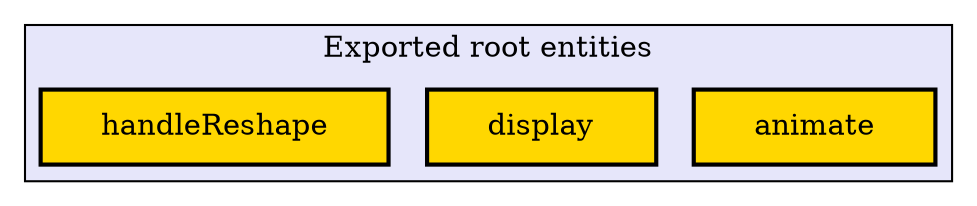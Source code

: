 digraph "Levels within Display" {
    node [margin="0.4,0.1"
         ,style=filled];
    subgraph cluster_0 {
        graph [label="Exported root entities"
              ,style=filled
              ,fillcolor=lavender];
        1 [label=animate
          ,shape=box
          ,fillcolor=gold
          ,style="filled,bold"];
        2 [label=display
          ,shape=box
          ,fillcolor=gold
          ,style="filled,bold"];
        3 [label=handleReshape
          ,shape=box
          ,fillcolor=gold
          ,style="filled,bold"];
    }
}
